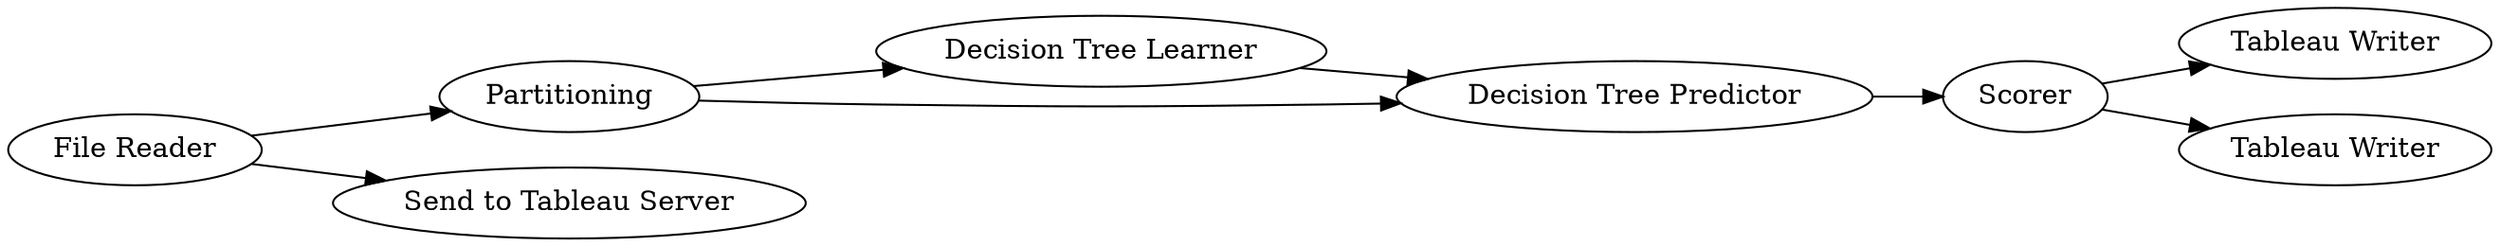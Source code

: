 digraph {
	"-5246736393220385137_3" [label="Decision Tree Learner"]
	"-5246736393220385137_13" [label=Scorer]
	"-5246736393220385137_2" [label=Partitioning]
	"-5246736393220385137_9" [label="File Reader"]
	"-5246736393220385137_16" [label="Send to Tableau Server"]
	"-5246736393220385137_15" [label="Tableau Writer"]
	"-5246736393220385137_4" [label="Decision Tree Predictor"]
	"-5246736393220385137_14" [label="Tableau Writer"]
	"-5246736393220385137_3" -> "-5246736393220385137_4"
	"-5246736393220385137_2" -> "-5246736393220385137_4"
	"-5246736393220385137_9" -> "-5246736393220385137_2"
	"-5246736393220385137_9" -> "-5246736393220385137_16"
	"-5246736393220385137_4" -> "-5246736393220385137_13"
	"-5246736393220385137_13" -> "-5246736393220385137_15"
	"-5246736393220385137_13" -> "-5246736393220385137_14"
	"-5246736393220385137_2" -> "-5246736393220385137_3"
	rankdir=LR
}
